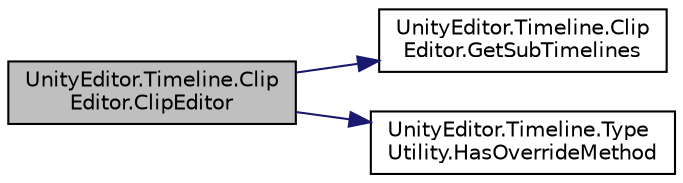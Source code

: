 digraph "UnityEditor.Timeline.ClipEditor.ClipEditor"
{
 // LATEX_PDF_SIZE
  edge [fontname="Helvetica",fontsize="10",labelfontname="Helvetica",labelfontsize="10"];
  node [fontname="Helvetica",fontsize="10",shape=record];
  rankdir="LR";
  Node1 [label="UnityEditor.Timeline.Clip\lEditor.ClipEditor",height=0.2,width=0.4,color="black", fillcolor="grey75", style="filled", fontcolor="black",tooltip="Default constructor"];
  Node1 -> Node2 [color="midnightblue",fontsize="10",style="solid",fontname="Helvetica"];
  Node2 [label="UnityEditor.Timeline.Clip\lEditor.GetSubTimelines",height=0.2,width=0.4,color="black", fillcolor="white", style="filled",URL="$class_unity_editor_1_1_timeline_1_1_clip_editor.html#ac419b723377d66feeaf06f9013f119a6",tooltip="Gets the sub-timelines for a specific clip. Implement this method if your clip supports playing neste..."];
  Node1 -> Node3 [color="midnightblue",fontsize="10",style="solid",fontname="Helvetica"];
  Node3 [label="UnityEditor.Timeline.Type\lUtility.HasOverrideMethod",height=0.2,width=0.4,color="black", fillcolor="white", style="filled",URL="$class_unity_editor_1_1_timeline_1_1_type_utility.html#a1a9f9104e256efb5de0e3f1742b26b73",tooltip="Checks whether a type has an overridden method with a specific name. This method also checks overridd..."];
}
